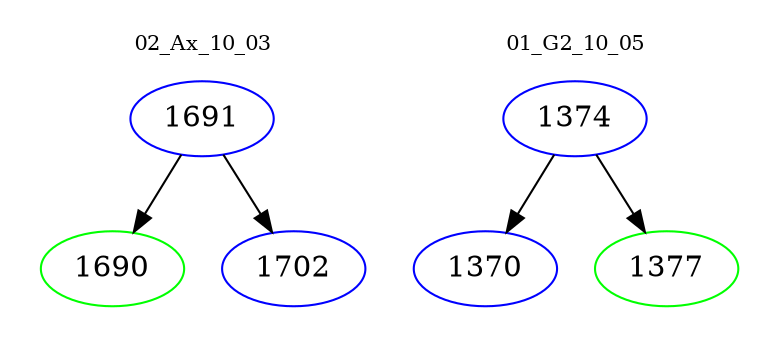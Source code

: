 digraph{
subgraph cluster_0 {
color = white
label = "02_Ax_10_03";
fontsize=10;
T0_1691 [label="1691", color="blue"]
T0_1691 -> T0_1690 [color="black"]
T0_1690 [label="1690", color="green"]
T0_1691 -> T0_1702 [color="black"]
T0_1702 [label="1702", color="blue"]
}
subgraph cluster_1 {
color = white
label = "01_G2_10_05";
fontsize=10;
T1_1374 [label="1374", color="blue"]
T1_1374 -> T1_1370 [color="black"]
T1_1370 [label="1370", color="blue"]
T1_1374 -> T1_1377 [color="black"]
T1_1377 [label="1377", color="green"]
}
}
